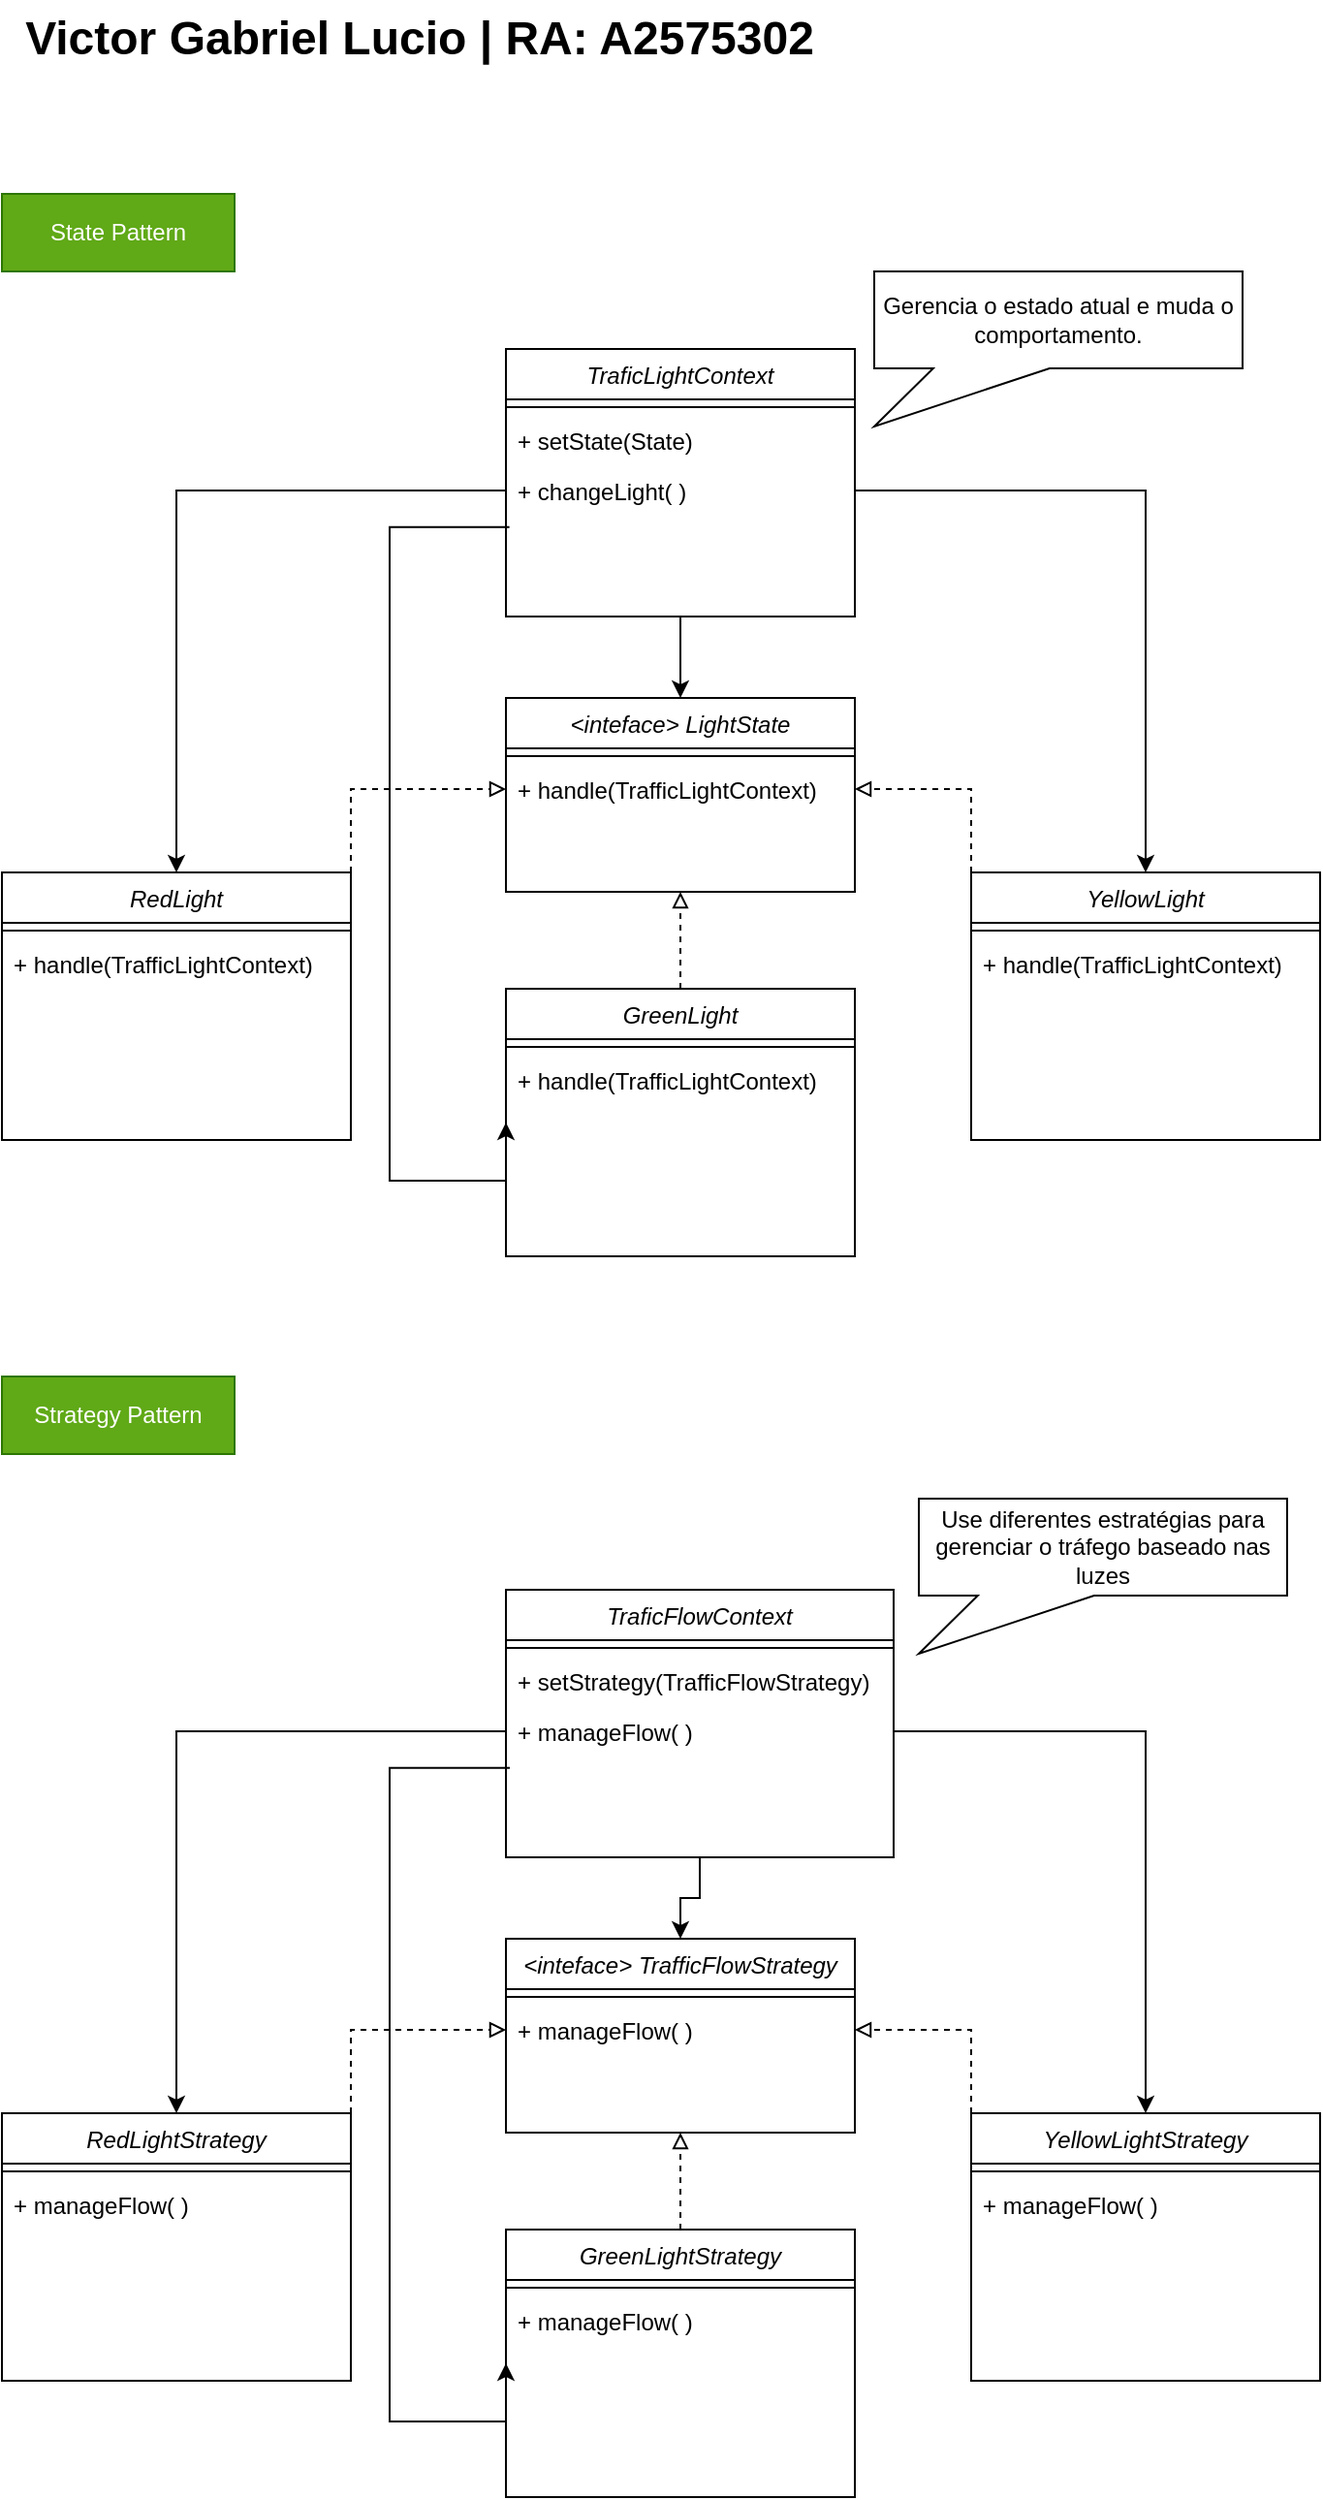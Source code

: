 <mxfile version="22.1.2" type="device">
  <diagram id="C5RBs43oDa-KdzZeNtuy" name="Page-1">
    <mxGraphModel dx="1180" dy="2068" grid="1" gridSize="10" guides="1" tooltips="1" connect="1" arrows="1" fold="1" page="1" pageScale="1" pageWidth="800" pageHeight="1400" math="0" shadow="0">
      <root>
        <mxCell id="WIyWlLk6GJQsqaUBKTNV-0" />
        <mxCell id="WIyWlLk6GJQsqaUBKTNV-1" parent="WIyWlLk6GJQsqaUBKTNV-0" />
        <mxCell id="H9ZzcH1M9519hdE98tb--0" value="&lt;font style=&quot;font-size: 24px;&quot;&gt;&lt;b&gt;Victor Gabriel Lucio | RA: A2575302&lt;/b&gt;&lt;/font&gt;" style="text;html=1;align=center;verticalAlign=middle;resizable=0;points=[];autosize=1;strokeColor=none;fillColor=none;" vertex="1" parent="WIyWlLk6GJQsqaUBKTNV-1">
          <mxGeometry x="40" y="10" width="430" height="40" as="geometry" />
        </mxCell>
        <mxCell id="H9ZzcH1M9519hdE98tb--29" value="" style="group" vertex="1" connectable="0" parent="WIyWlLk6GJQsqaUBKTNV-1">
          <mxGeometry x="40" y="150" width="680" height="508" as="geometry" />
        </mxCell>
        <mxCell id="zkfFHV4jXpPFQw0GAbJ--0" value="TraficLightContext" style="swimlane;fontStyle=2;align=center;verticalAlign=top;childLayout=stackLayout;horizontal=1;startSize=26;horizontalStack=0;resizeParent=1;resizeLast=0;collapsible=1;marginBottom=0;rounded=0;shadow=0;strokeWidth=1;" parent="H9ZzcH1M9519hdE98tb--29" vertex="1">
          <mxGeometry x="260" y="40" width="180" height="138" as="geometry">
            <mxRectangle x="230" y="140" width="160" height="26" as="alternateBounds" />
          </mxGeometry>
        </mxCell>
        <mxCell id="zkfFHV4jXpPFQw0GAbJ--4" value="" style="line;html=1;strokeWidth=1;align=left;verticalAlign=middle;spacingTop=-1;spacingLeft=3;spacingRight=3;rotatable=0;labelPosition=right;points=[];portConstraint=eastwest;" parent="zkfFHV4jXpPFQw0GAbJ--0" vertex="1">
          <mxGeometry y="26" width="180" height="8" as="geometry" />
        </mxCell>
        <mxCell id="zkfFHV4jXpPFQw0GAbJ--5" value="+ setState(State)" style="text;align=left;verticalAlign=top;spacingLeft=4;spacingRight=4;overflow=hidden;rotatable=0;points=[[0,0.5],[1,0.5]];portConstraint=eastwest;" parent="zkfFHV4jXpPFQw0GAbJ--0" vertex="1">
          <mxGeometry y="34" width="180" height="26" as="geometry" />
        </mxCell>
        <mxCell id="H9ZzcH1M9519hdE98tb--1" value="+ changeLight( )" style="text;align=left;verticalAlign=top;spacingLeft=4;spacingRight=4;overflow=hidden;rotatable=0;points=[[0,0.5],[1,0.5]];portConstraint=eastwest;" vertex="1" parent="zkfFHV4jXpPFQw0GAbJ--0">
          <mxGeometry y="60" width="180" height="26" as="geometry" />
        </mxCell>
        <mxCell id="H9ZzcH1M9519hdE98tb--2" value="RedLight" style="swimlane;fontStyle=2;align=center;verticalAlign=top;childLayout=stackLayout;horizontal=1;startSize=26;horizontalStack=0;resizeParent=1;resizeLast=0;collapsible=1;marginBottom=0;rounded=0;shadow=0;strokeWidth=1;" vertex="1" parent="H9ZzcH1M9519hdE98tb--29">
          <mxGeometry y="310" width="180" height="138" as="geometry">
            <mxRectangle x="230" y="140" width="160" height="26" as="alternateBounds" />
          </mxGeometry>
        </mxCell>
        <mxCell id="H9ZzcH1M9519hdE98tb--4" value="" style="line;html=1;strokeWidth=1;align=left;verticalAlign=middle;spacingTop=-1;spacingLeft=3;spacingRight=3;rotatable=0;labelPosition=right;points=[];portConstraint=eastwest;" vertex="1" parent="H9ZzcH1M9519hdE98tb--2">
          <mxGeometry y="26" width="180" height="8" as="geometry" />
        </mxCell>
        <mxCell id="H9ZzcH1M9519hdE98tb--6" value="+ handle(TrafficLightContext)" style="text;align=left;verticalAlign=top;spacingLeft=4;spacingRight=4;overflow=hidden;rotatable=0;points=[[0,0.5],[1,0.5]];portConstraint=eastwest;" vertex="1" parent="H9ZzcH1M9519hdE98tb--2">
          <mxGeometry y="34" width="180" height="26" as="geometry" />
        </mxCell>
        <mxCell id="H9ZzcH1M9519hdE98tb--10" style="edgeStyle=orthogonalEdgeStyle;rounded=0;orthogonalLoop=1;jettySize=auto;html=1;exitX=0;exitY=0.5;exitDx=0;exitDy=0;entryX=0.5;entryY=0;entryDx=0;entryDy=0;" edge="1" parent="H9ZzcH1M9519hdE98tb--29" source="H9ZzcH1M9519hdE98tb--1" target="H9ZzcH1M9519hdE98tb--2">
          <mxGeometry relative="1" as="geometry" />
        </mxCell>
        <mxCell id="H9ZzcH1M9519hdE98tb--12" value="YellowLight" style="swimlane;fontStyle=2;align=center;verticalAlign=top;childLayout=stackLayout;horizontal=1;startSize=26;horizontalStack=0;resizeParent=1;resizeLast=0;collapsible=1;marginBottom=0;rounded=0;shadow=0;strokeWidth=1;" vertex="1" parent="H9ZzcH1M9519hdE98tb--29">
          <mxGeometry x="500" y="310" width="180" height="138" as="geometry">
            <mxRectangle x="230" y="140" width="160" height="26" as="alternateBounds" />
          </mxGeometry>
        </mxCell>
        <mxCell id="H9ZzcH1M9519hdE98tb--13" value="" style="line;html=1;strokeWidth=1;align=left;verticalAlign=middle;spacingTop=-1;spacingLeft=3;spacingRight=3;rotatable=0;labelPosition=right;points=[];portConstraint=eastwest;" vertex="1" parent="H9ZzcH1M9519hdE98tb--12">
          <mxGeometry y="26" width="180" height="8" as="geometry" />
        </mxCell>
        <mxCell id="H9ZzcH1M9519hdE98tb--14" value="+ handle(TrafficLightContext)" style="text;align=left;verticalAlign=top;spacingLeft=4;spacingRight=4;overflow=hidden;rotatable=0;points=[[0,0.5],[1,0.5]];portConstraint=eastwest;" vertex="1" parent="H9ZzcH1M9519hdE98tb--12">
          <mxGeometry y="34" width="180" height="26" as="geometry" />
        </mxCell>
        <mxCell id="H9ZzcH1M9519hdE98tb--15" value="GreenLight" style="swimlane;fontStyle=2;align=center;verticalAlign=top;childLayout=stackLayout;horizontal=1;startSize=26;horizontalStack=0;resizeParent=1;resizeLast=0;collapsible=1;marginBottom=0;rounded=0;shadow=0;strokeWidth=1;" vertex="1" parent="H9ZzcH1M9519hdE98tb--29">
          <mxGeometry x="260" y="370" width="180" height="138" as="geometry">
            <mxRectangle x="230" y="140" width="160" height="26" as="alternateBounds" />
          </mxGeometry>
        </mxCell>
        <mxCell id="H9ZzcH1M9519hdE98tb--16" value="" style="line;html=1;strokeWidth=1;align=left;verticalAlign=middle;spacingTop=-1;spacingLeft=3;spacingRight=3;rotatable=0;labelPosition=right;points=[];portConstraint=eastwest;" vertex="1" parent="H9ZzcH1M9519hdE98tb--15">
          <mxGeometry y="26" width="180" height="8" as="geometry" />
        </mxCell>
        <mxCell id="H9ZzcH1M9519hdE98tb--17" value="+ handle(TrafficLightContext)" style="text;align=left;verticalAlign=top;spacingLeft=4;spacingRight=4;overflow=hidden;rotatable=0;points=[[0,0.5],[1,0.5]];portConstraint=eastwest;" vertex="1" parent="H9ZzcH1M9519hdE98tb--15">
          <mxGeometry y="34" width="180" height="26" as="geometry" />
        </mxCell>
        <mxCell id="H9ZzcH1M9519hdE98tb--19" style="edgeStyle=orthogonalEdgeStyle;rounded=0;orthogonalLoop=1;jettySize=auto;html=1;exitX=0.01;exitY=1.225;exitDx=0;exitDy=0;exitPerimeter=0;entryX=0;entryY=0.5;entryDx=0;entryDy=0;" edge="1" parent="H9ZzcH1M9519hdE98tb--29" source="H9ZzcH1M9519hdE98tb--1" target="H9ZzcH1M9519hdE98tb--15">
          <mxGeometry relative="1" as="geometry">
            <Array as="points">
              <mxPoint x="200" y="132" />
              <mxPoint x="200" y="469" />
            </Array>
          </mxGeometry>
        </mxCell>
        <mxCell id="H9ZzcH1M9519hdE98tb--18" style="edgeStyle=orthogonalEdgeStyle;rounded=0;orthogonalLoop=1;jettySize=auto;html=1;exitX=1;exitY=0.5;exitDx=0;exitDy=0;entryX=0.5;entryY=0;entryDx=0;entryDy=0;" edge="1" parent="H9ZzcH1M9519hdE98tb--29" source="H9ZzcH1M9519hdE98tb--1" target="H9ZzcH1M9519hdE98tb--12">
          <mxGeometry relative="1" as="geometry" />
        </mxCell>
        <mxCell id="H9ZzcH1M9519hdE98tb--20" value="&lt;inteface&gt; LightState" style="swimlane;fontStyle=2;align=center;verticalAlign=top;childLayout=stackLayout;horizontal=1;startSize=26;horizontalStack=0;resizeParent=1;resizeLast=0;collapsible=1;marginBottom=0;rounded=0;shadow=0;strokeWidth=1;" vertex="1" parent="H9ZzcH1M9519hdE98tb--29">
          <mxGeometry x="260" y="220" width="180" height="100" as="geometry">
            <mxRectangle x="230" y="140" width="160" height="26" as="alternateBounds" />
          </mxGeometry>
        </mxCell>
        <mxCell id="H9ZzcH1M9519hdE98tb--21" value="" style="line;html=1;strokeWidth=1;align=left;verticalAlign=middle;spacingTop=-1;spacingLeft=3;spacingRight=3;rotatable=0;labelPosition=right;points=[];portConstraint=eastwest;" vertex="1" parent="H9ZzcH1M9519hdE98tb--20">
          <mxGeometry y="26" width="180" height="8" as="geometry" />
        </mxCell>
        <mxCell id="H9ZzcH1M9519hdE98tb--22" value="+ handle(TrafficLightContext)" style="text;align=left;verticalAlign=top;spacingLeft=4;spacingRight=4;overflow=hidden;rotatable=0;points=[[0,0.5],[1,0.5]];portConstraint=eastwest;" vertex="1" parent="H9ZzcH1M9519hdE98tb--20">
          <mxGeometry y="34" width="180" height="26" as="geometry" />
        </mxCell>
        <mxCell id="H9ZzcH1M9519hdE98tb--24" style="edgeStyle=orthogonalEdgeStyle;rounded=0;orthogonalLoop=1;jettySize=auto;html=1;exitX=1;exitY=0;exitDx=0;exitDy=0;dashed=1;endArrow=block;endFill=0;" edge="1" parent="H9ZzcH1M9519hdE98tb--29" source="H9ZzcH1M9519hdE98tb--2" target="H9ZzcH1M9519hdE98tb--22">
          <mxGeometry relative="1" as="geometry" />
        </mxCell>
        <mxCell id="H9ZzcH1M9519hdE98tb--25" style="edgeStyle=orthogonalEdgeStyle;rounded=0;orthogonalLoop=1;jettySize=auto;html=1;exitX=0;exitY=0;exitDx=0;exitDy=0;endArrow=block;endFill=0;dashed=1;" edge="1" parent="H9ZzcH1M9519hdE98tb--29" source="H9ZzcH1M9519hdE98tb--12" target="H9ZzcH1M9519hdE98tb--22">
          <mxGeometry relative="1" as="geometry" />
        </mxCell>
        <mxCell id="H9ZzcH1M9519hdE98tb--27" style="edgeStyle=orthogonalEdgeStyle;rounded=0;orthogonalLoop=1;jettySize=auto;html=1;exitX=0.5;exitY=1;exitDx=0;exitDy=0;entryX=0.5;entryY=0;entryDx=0;entryDy=0;" edge="1" parent="H9ZzcH1M9519hdE98tb--29" source="zkfFHV4jXpPFQw0GAbJ--0" target="H9ZzcH1M9519hdE98tb--20">
          <mxGeometry relative="1" as="geometry" />
        </mxCell>
        <mxCell id="H9ZzcH1M9519hdE98tb--28" value="Gerencia o estado atual e muda o comportamento." style="shape=callout;whiteSpace=wrap;html=1;perimeter=calloutPerimeter;position2=0;size=30;position=0.16;base=60;" vertex="1" parent="H9ZzcH1M9519hdE98tb--29">
          <mxGeometry x="450" width="190" height="80" as="geometry" />
        </mxCell>
        <mxCell id="H9ZzcH1M9519hdE98tb--26" style="edgeStyle=orthogonalEdgeStyle;rounded=0;orthogonalLoop=1;jettySize=auto;html=1;exitX=0.5;exitY=0;exitDx=0;exitDy=0;entryX=0.5;entryY=1;entryDx=0;entryDy=0;endArrow=block;endFill=0;dashed=1;" edge="1" parent="H9ZzcH1M9519hdE98tb--29" source="H9ZzcH1M9519hdE98tb--15" target="H9ZzcH1M9519hdE98tb--20">
          <mxGeometry relative="1" as="geometry" />
        </mxCell>
        <mxCell id="H9ZzcH1M9519hdE98tb--30" value="State Pattern" style="whiteSpace=wrap;html=1;fillColor=#60a917;fontColor=#ffffff;strokeColor=#2D7600;" vertex="1" parent="WIyWlLk6GJQsqaUBKTNV-1">
          <mxGeometry x="40" y="110" width="120" height="40" as="geometry" />
        </mxCell>
        <mxCell id="H9ZzcH1M9519hdE98tb--31" value="Strategy Pattern" style="whiteSpace=wrap;html=1;fillColor=#60a917;fontColor=#ffffff;strokeColor=#2D7600;" vertex="1" parent="WIyWlLk6GJQsqaUBKTNV-1">
          <mxGeometry x="40" y="720" width="120" height="40" as="geometry" />
        </mxCell>
        <mxCell id="H9ZzcH1M9519hdE98tb--58" value="TraficFlowContext" style="swimlane;fontStyle=2;align=center;verticalAlign=top;childLayout=stackLayout;horizontal=1;startSize=26;horizontalStack=0;resizeParent=1;resizeLast=0;collapsible=1;marginBottom=0;rounded=0;shadow=0;strokeWidth=1;" vertex="1" parent="WIyWlLk6GJQsqaUBKTNV-1">
          <mxGeometry x="300" y="830" width="200" height="138" as="geometry">
            <mxRectangle x="230" y="140" width="160" height="26" as="alternateBounds" />
          </mxGeometry>
        </mxCell>
        <mxCell id="H9ZzcH1M9519hdE98tb--59" value="" style="line;html=1;strokeWidth=1;align=left;verticalAlign=middle;spacingTop=-1;spacingLeft=3;spacingRight=3;rotatable=0;labelPosition=right;points=[];portConstraint=eastwest;" vertex="1" parent="H9ZzcH1M9519hdE98tb--58">
          <mxGeometry y="26" width="200" height="8" as="geometry" />
        </mxCell>
        <mxCell id="H9ZzcH1M9519hdE98tb--60" value="+ setStrategy(TrafficFlowStrategy)" style="text;align=left;verticalAlign=top;spacingLeft=4;spacingRight=4;overflow=hidden;rotatable=0;points=[[0,0.5],[1,0.5]];portConstraint=eastwest;" vertex="1" parent="H9ZzcH1M9519hdE98tb--58">
          <mxGeometry y="34" width="200" height="26" as="geometry" />
        </mxCell>
        <mxCell id="H9ZzcH1M9519hdE98tb--61" value="+ manageFlow( )" style="text;align=left;verticalAlign=top;spacingLeft=4;spacingRight=4;overflow=hidden;rotatable=0;points=[[0,0.5],[1,0.5]];portConstraint=eastwest;" vertex="1" parent="H9ZzcH1M9519hdE98tb--58">
          <mxGeometry y="60" width="200" height="26" as="geometry" />
        </mxCell>
        <mxCell id="H9ZzcH1M9519hdE98tb--62" value="RedLightStrategy" style="swimlane;fontStyle=2;align=center;verticalAlign=top;childLayout=stackLayout;horizontal=1;startSize=26;horizontalStack=0;resizeParent=1;resizeLast=0;collapsible=1;marginBottom=0;rounded=0;shadow=0;strokeWidth=1;" vertex="1" parent="WIyWlLk6GJQsqaUBKTNV-1">
          <mxGeometry x="40" y="1100" width="180" height="138" as="geometry">
            <mxRectangle x="230" y="140" width="160" height="26" as="alternateBounds" />
          </mxGeometry>
        </mxCell>
        <mxCell id="H9ZzcH1M9519hdE98tb--63" value="" style="line;html=1;strokeWidth=1;align=left;verticalAlign=middle;spacingTop=-1;spacingLeft=3;spacingRight=3;rotatable=0;labelPosition=right;points=[];portConstraint=eastwest;" vertex="1" parent="H9ZzcH1M9519hdE98tb--62">
          <mxGeometry y="26" width="180" height="8" as="geometry" />
        </mxCell>
        <mxCell id="H9ZzcH1M9519hdE98tb--64" value="+ manageFlow( )" style="text;align=left;verticalAlign=top;spacingLeft=4;spacingRight=4;overflow=hidden;rotatable=0;points=[[0,0.5],[1,0.5]];portConstraint=eastwest;" vertex="1" parent="H9ZzcH1M9519hdE98tb--62">
          <mxGeometry y="34" width="180" height="26" as="geometry" />
        </mxCell>
        <mxCell id="H9ZzcH1M9519hdE98tb--65" style="edgeStyle=orthogonalEdgeStyle;rounded=0;orthogonalLoop=1;jettySize=auto;html=1;exitX=0;exitY=0.5;exitDx=0;exitDy=0;entryX=0.5;entryY=0;entryDx=0;entryDy=0;" edge="1" parent="WIyWlLk6GJQsqaUBKTNV-1" source="H9ZzcH1M9519hdE98tb--61" target="H9ZzcH1M9519hdE98tb--62">
          <mxGeometry relative="1" as="geometry" />
        </mxCell>
        <mxCell id="H9ZzcH1M9519hdE98tb--66" value="YellowLightStrategy" style="swimlane;fontStyle=2;align=center;verticalAlign=top;childLayout=stackLayout;horizontal=1;startSize=26;horizontalStack=0;resizeParent=1;resizeLast=0;collapsible=1;marginBottom=0;rounded=0;shadow=0;strokeWidth=1;" vertex="1" parent="WIyWlLk6GJQsqaUBKTNV-1">
          <mxGeometry x="540" y="1100" width="180" height="138" as="geometry">
            <mxRectangle x="230" y="140" width="160" height="26" as="alternateBounds" />
          </mxGeometry>
        </mxCell>
        <mxCell id="H9ZzcH1M9519hdE98tb--67" value="" style="line;html=1;strokeWidth=1;align=left;verticalAlign=middle;spacingTop=-1;spacingLeft=3;spacingRight=3;rotatable=0;labelPosition=right;points=[];portConstraint=eastwest;" vertex="1" parent="H9ZzcH1M9519hdE98tb--66">
          <mxGeometry y="26" width="180" height="8" as="geometry" />
        </mxCell>
        <mxCell id="H9ZzcH1M9519hdE98tb--68" value="+ manageFlow( )" style="text;align=left;verticalAlign=top;spacingLeft=4;spacingRight=4;overflow=hidden;rotatable=0;points=[[0,0.5],[1,0.5]];portConstraint=eastwest;" vertex="1" parent="H9ZzcH1M9519hdE98tb--66">
          <mxGeometry y="34" width="180" height="26" as="geometry" />
        </mxCell>
        <mxCell id="H9ZzcH1M9519hdE98tb--69" value="GreenLightStrategy" style="swimlane;fontStyle=2;align=center;verticalAlign=top;childLayout=stackLayout;horizontal=1;startSize=26;horizontalStack=0;resizeParent=1;resizeLast=0;collapsible=1;marginBottom=0;rounded=0;shadow=0;strokeWidth=1;" vertex="1" parent="WIyWlLk6GJQsqaUBKTNV-1">
          <mxGeometry x="300" y="1160" width="180" height="138" as="geometry">
            <mxRectangle x="230" y="140" width="160" height="26" as="alternateBounds" />
          </mxGeometry>
        </mxCell>
        <mxCell id="H9ZzcH1M9519hdE98tb--70" value="" style="line;html=1;strokeWidth=1;align=left;verticalAlign=middle;spacingTop=-1;spacingLeft=3;spacingRight=3;rotatable=0;labelPosition=right;points=[];portConstraint=eastwest;" vertex="1" parent="H9ZzcH1M9519hdE98tb--69">
          <mxGeometry y="26" width="180" height="8" as="geometry" />
        </mxCell>
        <mxCell id="H9ZzcH1M9519hdE98tb--71" value="+ manageFlow( )" style="text;align=left;verticalAlign=top;spacingLeft=4;spacingRight=4;overflow=hidden;rotatable=0;points=[[0,0.5],[1,0.5]];portConstraint=eastwest;" vertex="1" parent="H9ZzcH1M9519hdE98tb--69">
          <mxGeometry y="34" width="180" height="26" as="geometry" />
        </mxCell>
        <mxCell id="H9ZzcH1M9519hdE98tb--72" style="edgeStyle=orthogonalEdgeStyle;rounded=0;orthogonalLoop=1;jettySize=auto;html=1;exitX=0.01;exitY=1.225;exitDx=0;exitDy=0;exitPerimeter=0;entryX=0;entryY=0.5;entryDx=0;entryDy=0;" edge="1" parent="WIyWlLk6GJQsqaUBKTNV-1" source="H9ZzcH1M9519hdE98tb--61" target="H9ZzcH1M9519hdE98tb--69">
          <mxGeometry relative="1" as="geometry">
            <Array as="points">
              <mxPoint x="240" y="922" />
              <mxPoint x="240" y="1259" />
            </Array>
          </mxGeometry>
        </mxCell>
        <mxCell id="H9ZzcH1M9519hdE98tb--73" style="edgeStyle=orthogonalEdgeStyle;rounded=0;orthogonalLoop=1;jettySize=auto;html=1;exitX=1;exitY=0.5;exitDx=0;exitDy=0;entryX=0.5;entryY=0;entryDx=0;entryDy=0;" edge="1" parent="WIyWlLk6GJQsqaUBKTNV-1" source="H9ZzcH1M9519hdE98tb--61" target="H9ZzcH1M9519hdE98tb--66">
          <mxGeometry relative="1" as="geometry" />
        </mxCell>
        <mxCell id="H9ZzcH1M9519hdE98tb--74" value="&lt;inteface&gt; TrafficFlowStrategy" style="swimlane;fontStyle=2;align=center;verticalAlign=top;childLayout=stackLayout;horizontal=1;startSize=26;horizontalStack=0;resizeParent=1;resizeLast=0;collapsible=1;marginBottom=0;rounded=0;shadow=0;strokeWidth=1;" vertex="1" parent="WIyWlLk6GJQsqaUBKTNV-1">
          <mxGeometry x="300" y="1010" width="180" height="100" as="geometry">
            <mxRectangle x="230" y="140" width="160" height="26" as="alternateBounds" />
          </mxGeometry>
        </mxCell>
        <mxCell id="H9ZzcH1M9519hdE98tb--75" value="" style="line;html=1;strokeWidth=1;align=left;verticalAlign=middle;spacingTop=-1;spacingLeft=3;spacingRight=3;rotatable=0;labelPosition=right;points=[];portConstraint=eastwest;" vertex="1" parent="H9ZzcH1M9519hdE98tb--74">
          <mxGeometry y="26" width="180" height="8" as="geometry" />
        </mxCell>
        <mxCell id="H9ZzcH1M9519hdE98tb--76" value="+ manageFlow( )" style="text;align=left;verticalAlign=top;spacingLeft=4;spacingRight=4;overflow=hidden;rotatable=0;points=[[0,0.5],[1,0.5]];portConstraint=eastwest;" vertex="1" parent="H9ZzcH1M9519hdE98tb--74">
          <mxGeometry y="34" width="180" height="26" as="geometry" />
        </mxCell>
        <mxCell id="H9ZzcH1M9519hdE98tb--77" style="edgeStyle=orthogonalEdgeStyle;rounded=0;orthogonalLoop=1;jettySize=auto;html=1;exitX=1;exitY=0;exitDx=0;exitDy=0;dashed=1;endArrow=block;endFill=0;" edge="1" parent="WIyWlLk6GJQsqaUBKTNV-1" source="H9ZzcH1M9519hdE98tb--62" target="H9ZzcH1M9519hdE98tb--76">
          <mxGeometry relative="1" as="geometry" />
        </mxCell>
        <mxCell id="H9ZzcH1M9519hdE98tb--78" style="edgeStyle=orthogonalEdgeStyle;rounded=0;orthogonalLoop=1;jettySize=auto;html=1;exitX=0;exitY=0;exitDx=0;exitDy=0;endArrow=block;endFill=0;dashed=1;" edge="1" parent="WIyWlLk6GJQsqaUBKTNV-1" source="H9ZzcH1M9519hdE98tb--66" target="H9ZzcH1M9519hdE98tb--76">
          <mxGeometry relative="1" as="geometry" />
        </mxCell>
        <mxCell id="H9ZzcH1M9519hdE98tb--79" style="edgeStyle=orthogonalEdgeStyle;rounded=0;orthogonalLoop=1;jettySize=auto;html=1;exitX=0.5;exitY=1;exitDx=0;exitDy=0;entryX=0.5;entryY=0;entryDx=0;entryDy=0;" edge="1" parent="WIyWlLk6GJQsqaUBKTNV-1" source="H9ZzcH1M9519hdE98tb--58" target="H9ZzcH1M9519hdE98tb--74">
          <mxGeometry relative="1" as="geometry" />
        </mxCell>
        <mxCell id="H9ZzcH1M9519hdE98tb--80" value="Use diferentes estratégias para gerenciar o tráfego baseado nas luzes" style="shape=callout;whiteSpace=wrap;html=1;perimeter=calloutPerimeter;position2=0;size=30;position=0.16;base=60;" vertex="1" parent="WIyWlLk6GJQsqaUBKTNV-1">
          <mxGeometry x="513" y="783" width="190" height="80" as="geometry" />
        </mxCell>
        <mxCell id="H9ZzcH1M9519hdE98tb--81" style="edgeStyle=orthogonalEdgeStyle;rounded=0;orthogonalLoop=1;jettySize=auto;html=1;exitX=0.5;exitY=0;exitDx=0;exitDy=0;entryX=0.5;entryY=1;entryDx=0;entryDy=0;endArrow=block;endFill=0;dashed=1;" edge="1" parent="WIyWlLk6GJQsqaUBKTNV-1" source="H9ZzcH1M9519hdE98tb--69" target="H9ZzcH1M9519hdE98tb--74">
          <mxGeometry relative="1" as="geometry" />
        </mxCell>
      </root>
    </mxGraphModel>
  </diagram>
</mxfile>
